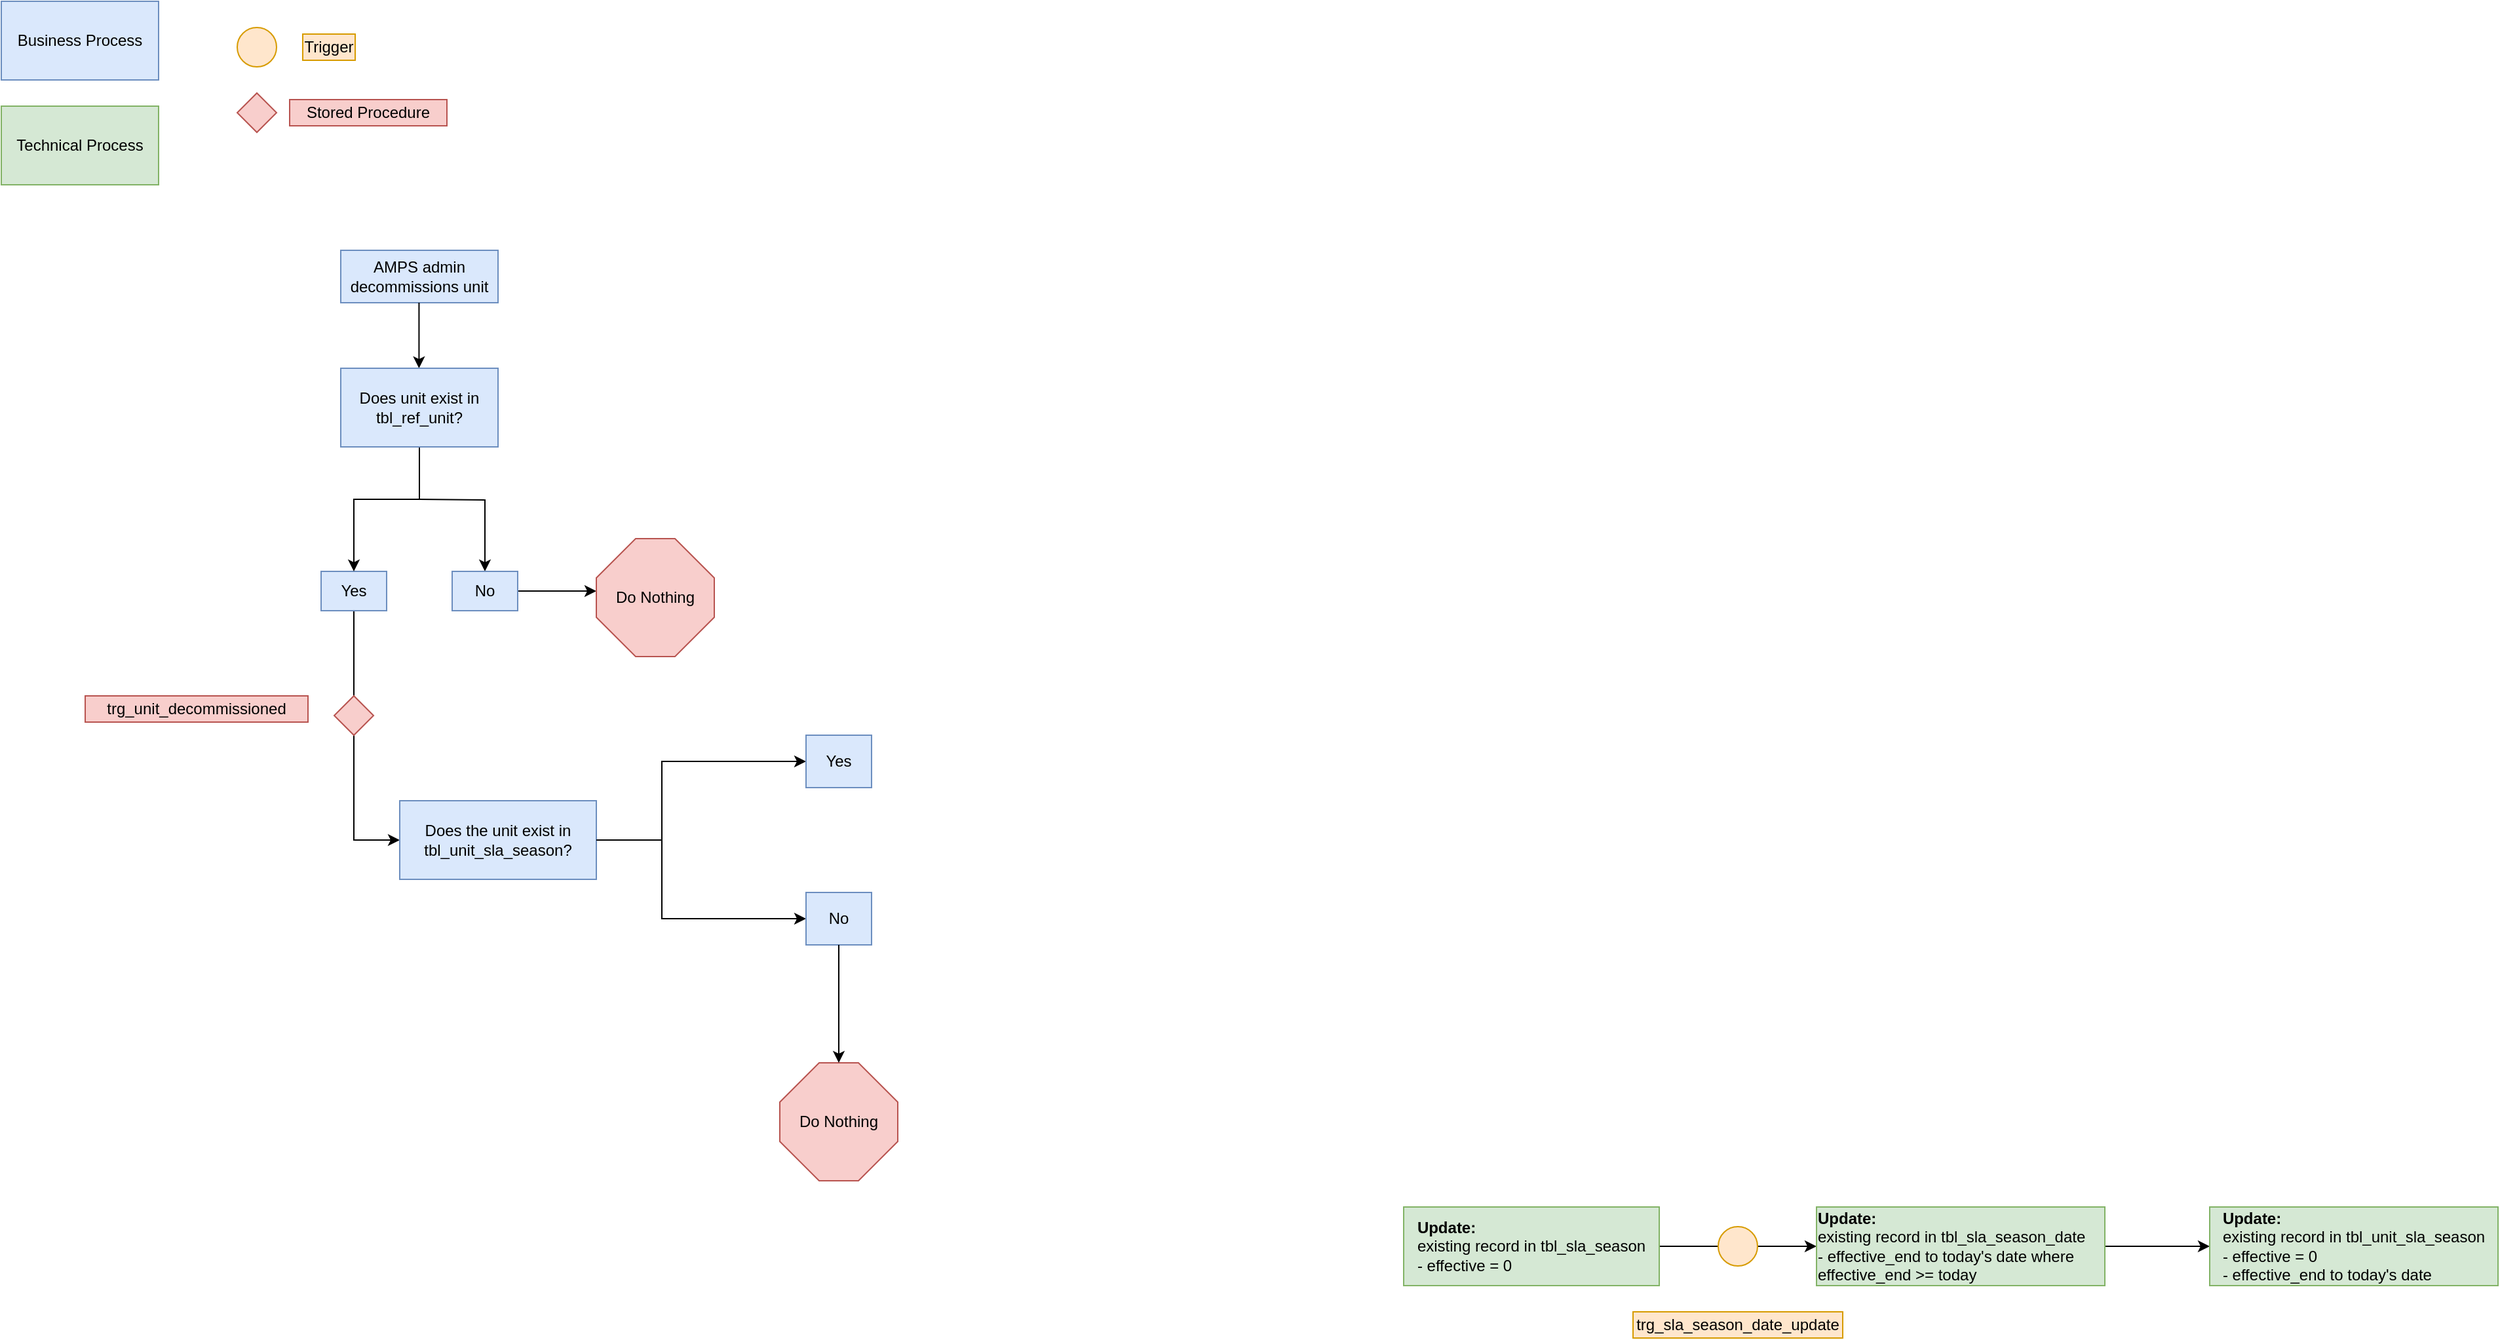 <mxfile version="13.4.6" type="github"><diagram id="C5RBs43oDa-KdzZeNtuy" name="Page-1"><mxGraphModel dx="433" dy="267" grid="1" gridSize="10" guides="1" tooltips="1" connect="1" arrows="1" fold="1" page="1" pageScale="1" pageWidth="850" pageHeight="1100" math="0" shadow="0"><root><mxCell id="WIyWlLk6GJQsqaUBKTNV-0"/><mxCell id="WIyWlLk6GJQsqaUBKTNV-1" parent="WIyWlLk6GJQsqaUBKTNV-0"/><mxCell id="WIyWlLk6GJQsqaUBKTNV-3" value="AMPS admin decommissions unit" style="rounded=0;whiteSpace=wrap;html=1;fontSize=12;glass=0;strokeWidth=1;shadow=0;fillColor=#dae8fc;strokeColor=#6c8ebf;" parent="WIyWlLk6GJQsqaUBKTNV-1" vertex="1"><mxGeometry x="279" y="210" width="120" height="40" as="geometry"/></mxCell><mxCell id="X3GcQL-NPRju56YZY_Ri-5" value="" style="endArrow=classic;html=1;" parent="WIyWlLk6GJQsqaUBKTNV-1" edge="1"><mxGeometry width="50" height="50" relative="1" as="geometry"><mxPoint x="338.71" y="250" as="sourcePoint"/><mxPoint x="338.71" y="300" as="targetPoint"/></mxGeometry></mxCell><mxCell id="MRGtH3ut4B2zLl-mFBzY-0" value="Business Process" style="rounded=0;whiteSpace=wrap;html=1;fillColor=#dae8fc;strokeColor=#6c8ebf;" parent="WIyWlLk6GJQsqaUBKTNV-1" vertex="1"><mxGeometry x="20" y="20" width="120" height="60" as="geometry"/></mxCell><mxCell id="MRGtH3ut4B2zLl-mFBzY-1" value="Technical Process" style="rounded=0;whiteSpace=wrap;html=1;fillColor=#d5e8d4;strokeColor=#82b366;" parent="WIyWlLk6GJQsqaUBKTNV-1" vertex="1"><mxGeometry x="20" y="100" width="120" height="60" as="geometry"/></mxCell><mxCell id="MRGtH3ut4B2zLl-mFBzY-2" value="" style="ellipse;whiteSpace=wrap;html=1;aspect=fixed;fillColor=#ffe6cc;strokeColor=#d79b00;" parent="WIyWlLk6GJQsqaUBKTNV-1" vertex="1"><mxGeometry x="200" y="40" width="30" height="30" as="geometry"/></mxCell><mxCell id="MRGtH3ut4B2zLl-mFBzY-3" value="Trigger" style="text;html=1;strokeColor=#d79b00;fillColor=#ffe6cc;align=center;verticalAlign=middle;whiteSpace=wrap;rounded=0;" parent="WIyWlLk6GJQsqaUBKTNV-1" vertex="1"><mxGeometry x="250" y="45" width="40" height="20" as="geometry"/></mxCell><mxCell id="MRGtH3ut4B2zLl-mFBzY-4" value="" style="rhombus;whiteSpace=wrap;html=1;align=left;fillColor=#f8cecc;strokeColor=#b85450;" parent="WIyWlLk6GJQsqaUBKTNV-1" vertex="1"><mxGeometry x="200" y="90" width="30" height="30" as="geometry"/></mxCell><mxCell id="MRGtH3ut4B2zLl-mFBzY-5" value="Stored Procedure" style="text;html=1;strokeColor=#b85450;fillColor=#f8cecc;align=center;verticalAlign=middle;whiteSpace=wrap;rounded=0;" parent="WIyWlLk6GJQsqaUBKTNV-1" vertex="1"><mxGeometry x="240" y="95" width="120" height="20" as="geometry"/></mxCell><mxCell id="MRGtH3ut4B2zLl-mFBzY-8" value="" style="edgeStyle=orthogonalEdgeStyle;rounded=0;orthogonalLoop=1;jettySize=auto;html=1;entryX=0.5;entryY=0;entryDx=0;entryDy=0;" parent="WIyWlLk6GJQsqaUBKTNV-1" target="MRGtH3ut4B2zLl-mFBzY-9" edge="1"><mxGeometry relative="1" as="geometry"><mxPoint x="339" y="400" as="sourcePoint"/></mxGeometry></mxCell><mxCell id="MRGtH3ut4B2zLl-mFBzY-13" value="" style="edgeStyle=orthogonalEdgeStyle;rounded=0;orthogonalLoop=1;jettySize=auto;html=1;exitX=0.5;exitY=1;exitDx=0;exitDy=0;" parent="WIyWlLk6GJQsqaUBKTNV-1" source="MRGtH3ut4B2zLl-mFBzY-7" edge="1"><mxGeometry relative="1" as="geometry"><mxPoint x="324" y="660" as="targetPoint"/><Array as="points"><mxPoint x="289" y="660"/><mxPoint x="289" y="660"/></Array></mxGeometry></mxCell><mxCell id="MRGtH3ut4B2zLl-mFBzY-7" value="Yes" style="rounded=0;whiteSpace=wrap;html=1;fillColor=#dae8fc;strokeColor=#6c8ebf;" parent="WIyWlLk6GJQsqaUBKTNV-1" vertex="1"><mxGeometry x="264" y="455" width="50" height="30" as="geometry"/></mxCell><mxCell id="MRGtH3ut4B2zLl-mFBzY-15" value="" style="edgeStyle=orthogonalEdgeStyle;rounded=0;orthogonalLoop=1;jettySize=auto;html=1;exitX=1;exitY=0.5;exitDx=0;exitDy=0;" parent="WIyWlLk6GJQsqaUBKTNV-1" source="MRGtH3ut4B2zLl-mFBzY-9" edge="1"><mxGeometry relative="1" as="geometry"><mxPoint x="474" y="470" as="targetPoint"/></mxGeometry></mxCell><mxCell id="MRGtH3ut4B2zLl-mFBzY-9" value="No" style="rounded=0;whiteSpace=wrap;html=1;fillColor=#dae8fc;strokeColor=#6c8ebf;" parent="WIyWlLk6GJQsqaUBKTNV-1" vertex="1"><mxGeometry x="364" y="455" width="50" height="30" as="geometry"/></mxCell><mxCell id="MRGtH3ut4B2zLl-mFBzY-11" value="" style="edgeStyle=orthogonalEdgeStyle;rounded=0;orthogonalLoop=1;jettySize=auto;html=1;entryX=0.5;entryY=0;entryDx=0;entryDy=0;exitX=0.5;exitY=1;exitDx=0;exitDy=0;" parent="WIyWlLk6GJQsqaUBKTNV-1" source="wBC0IcQCy2k8Cki3I0yd-0" target="MRGtH3ut4B2zLl-mFBzY-7" edge="1"><mxGeometry relative="1" as="geometry"><mxPoint x="339" y="400" as="sourcePoint"/><mxPoint x="399" y="465" as="targetPoint"/><Array as="points"><mxPoint x="339" y="400"/><mxPoint x="289" y="400"/></Array></mxGeometry></mxCell><mxCell id="MRGtH3ut4B2zLl-mFBzY-21" value="" style="edgeStyle=orthogonalEdgeStyle;rounded=0;orthogonalLoop=1;jettySize=auto;html=1;" parent="WIyWlLk6GJQsqaUBKTNV-1" source="MRGtH3ut4B2zLl-mFBzY-16" target="MRGtH3ut4B2zLl-mFBzY-20" edge="1"><mxGeometry relative="1" as="geometry"/></mxCell><mxCell id="MRGtH3ut4B2zLl-mFBzY-16" value="&lt;div style=&quot;text-align: left&quot;&gt;&lt;b&gt;Update:&lt;/b&gt;&lt;/div&gt;&lt;div style=&quot;text-align: left&quot;&gt;&lt;span&gt;existing record in tbl_sla_season&lt;/span&gt;&lt;/div&gt;&lt;div style=&quot;text-align: left&quot;&gt;&lt;span&gt;- effective = 0&lt;/span&gt;&lt;/div&gt;" style="rounded=0;whiteSpace=wrap;html=1;fillColor=#d5e8d4;strokeColor=#82b366;" parent="WIyWlLk6GJQsqaUBKTNV-1" vertex="1"><mxGeometry x="1090" y="940" width="195" height="60" as="geometry"/></mxCell><mxCell id="MRGtH3ut4B2zLl-mFBzY-29" value="" style="edgeStyle=orthogonalEdgeStyle;rounded=0;orthogonalLoop=1;jettySize=auto;html=1;" parent="WIyWlLk6GJQsqaUBKTNV-1" source="MRGtH3ut4B2zLl-mFBzY-20" target="MRGtH3ut4B2zLl-mFBzY-28" edge="1"><mxGeometry relative="1" as="geometry"/></mxCell><mxCell id="MRGtH3ut4B2zLl-mFBzY-20" value="&lt;div style=&quot;text-align: left&quot;&gt;&lt;b&gt;Update:&lt;/b&gt;&lt;/div&gt;&lt;div style=&quot;text-align: left&quot;&gt;&lt;span&gt;existing record in tbl_sla_season_date&lt;/span&gt;&lt;/div&gt;&lt;div style=&quot;text-align: left&quot;&gt;&lt;span&gt;- effective_end to today's date where effective_end &amp;gt;= today&lt;/span&gt;&lt;/div&gt;" style="rounded=0;whiteSpace=wrap;html=1;fillColor=#d5e8d4;strokeColor=#82b366;" parent="WIyWlLk6GJQsqaUBKTNV-1" vertex="1"><mxGeometry x="1405" y="940" width="220" height="60" as="geometry"/></mxCell><mxCell id="MRGtH3ut4B2zLl-mFBzY-28" value="&lt;div style=&quot;text-align: left&quot;&gt;&lt;b&gt;Update:&lt;/b&gt;&lt;/div&gt;&lt;div style=&quot;text-align: left&quot;&gt;existing record in tbl_unit_sla_season&lt;/div&gt;&lt;div style=&quot;text-align: left&quot;&gt;- effective = 0&lt;/div&gt;&lt;div style=&quot;text-align: left&quot;&gt;- effective_end to today's date&lt;/div&gt;" style="rounded=0;whiteSpace=wrap;html=1;fillColor=#d5e8d4;strokeColor=#82b366;" parent="WIyWlLk6GJQsqaUBKTNV-1" vertex="1"><mxGeometry x="1705" y="940" width="220" height="60" as="geometry"/></mxCell><mxCell id="MRGtH3ut4B2zLl-mFBzY-18" value="" style="rhombus;whiteSpace=wrap;html=1;align=left;fillColor=#f8cecc;strokeColor=#b85450;" parent="WIyWlLk6GJQsqaUBKTNV-1" vertex="1"><mxGeometry x="274" y="550" width="30" height="30" as="geometry"/></mxCell><mxCell id="MRGtH3ut4B2zLl-mFBzY-19" value="trg_unit_decommissioned" style="text;html=1;strokeColor=#b85450;fillColor=#f8cecc;align=center;verticalAlign=middle;whiteSpace=wrap;rounded=0;" parent="WIyWlLk6GJQsqaUBKTNV-1" vertex="1"><mxGeometry x="84" y="550" width="170" height="20" as="geometry"/></mxCell><mxCell id="MRGtH3ut4B2zLl-mFBzY-22" value="" style="ellipse;whiteSpace=wrap;html=1;aspect=fixed;fillColor=#ffe6cc;strokeColor=#d79b00;" parent="WIyWlLk6GJQsqaUBKTNV-1" vertex="1"><mxGeometry x="1330" y="955" width="30" height="30" as="geometry"/></mxCell><mxCell id="MRGtH3ut4B2zLl-mFBzY-23" value="trg_sla_season_date_update" style="text;html=1;strokeColor=#d79b00;fillColor=#ffe6cc;align=center;verticalAlign=middle;whiteSpace=wrap;rounded=0;" parent="WIyWlLk6GJQsqaUBKTNV-1" vertex="1"><mxGeometry x="1265" y="1020" width="160" height="20" as="geometry"/></mxCell><mxCell id="wBC0IcQCy2k8Cki3I0yd-0" value="Does unit exist in tbl_ref_unit?" style="rounded=0;whiteSpace=wrap;html=1;fillColor=#dae8fc;strokeColor=#6c8ebf;" vertex="1" parent="WIyWlLk6GJQsqaUBKTNV-1"><mxGeometry x="279" y="300" width="120" height="60" as="geometry"/></mxCell><mxCell id="wBC0IcQCy2k8Cki3I0yd-1" value="Do Nothing" style="whiteSpace=wrap;html=1;shape=mxgraph.basic.octagon2;align=center;verticalAlign=middle;dx=15;fillColor=#f8cecc;strokeColor=#b85450;" vertex="1" parent="WIyWlLk6GJQsqaUBKTNV-1"><mxGeometry x="474" y="430" width="90" height="90" as="geometry"/></mxCell><mxCell id="wBC0IcQCy2k8Cki3I0yd-3" value="Does the unit exist in tbl_unit_sla_season?&lt;br&gt;" style="rounded=0;whiteSpace=wrap;html=1;fillColor=#dae8fc;strokeColor=#6c8ebf;" vertex="1" parent="WIyWlLk6GJQsqaUBKTNV-1"><mxGeometry x="324" y="630" width="150" height="60" as="geometry"/></mxCell><mxCell id="wBC0IcQCy2k8Cki3I0yd-4" value="" style="endArrow=classic;html=1;rounded=0;edgeStyle=orthogonalEdgeStyle;entryX=0;entryY=0.5;entryDx=0;entryDy=0;" edge="1" parent="WIyWlLk6GJQsqaUBKTNV-1" source="wBC0IcQCy2k8Cki3I0yd-3" target="wBC0IcQCy2k8Cki3I0yd-7"><mxGeometry width="50" height="50" relative="1" as="geometry"><mxPoint x="474" y="660" as="sourcePoint"/><mxPoint x="634" y="720" as="targetPoint"/><Array as="points"><mxPoint x="524" y="660"/><mxPoint x="524" y="720"/></Array></mxGeometry></mxCell><mxCell id="wBC0IcQCy2k8Cki3I0yd-5" value="" style="endArrow=classic;html=1;edgeStyle=orthogonalEdgeStyle;rounded=0;entryX=0;entryY=0.5;entryDx=0;entryDy=0;" edge="1" parent="WIyWlLk6GJQsqaUBKTNV-1" target="wBC0IcQCy2k8Cki3I0yd-6"><mxGeometry width="50" height="50" relative="1" as="geometry"><mxPoint x="524" y="660" as="sourcePoint"/><mxPoint x="634" y="600" as="targetPoint"/><Array as="points"><mxPoint x="524" y="600"/></Array></mxGeometry></mxCell><mxCell id="wBC0IcQCy2k8Cki3I0yd-6" value="Yes" style="rounded=0;whiteSpace=wrap;html=1;fillColor=#dae8fc;strokeColor=#6c8ebf;" vertex="1" parent="WIyWlLk6GJQsqaUBKTNV-1"><mxGeometry x="634" y="580" width="50" height="40" as="geometry"/></mxCell><mxCell id="wBC0IcQCy2k8Cki3I0yd-7" value="No" style="rounded=0;whiteSpace=wrap;html=1;fillColor=#dae8fc;strokeColor=#6c8ebf;" vertex="1" parent="WIyWlLk6GJQsqaUBKTNV-1"><mxGeometry x="634" y="700" width="50" height="40" as="geometry"/></mxCell><mxCell id="wBC0IcQCy2k8Cki3I0yd-8" value="Do Nothing" style="whiteSpace=wrap;html=1;shape=mxgraph.basic.octagon2;align=center;verticalAlign=middle;dx=15;fillColor=#f8cecc;strokeColor=#b85450;" vertex="1" parent="WIyWlLk6GJQsqaUBKTNV-1"><mxGeometry x="614" y="830" width="90" height="90" as="geometry"/></mxCell><mxCell id="wBC0IcQCy2k8Cki3I0yd-9" value="" style="endArrow=classic;html=1;rounded=0;entryX=0.5;entryY=0;entryDx=0;entryDy=0;entryPerimeter=0;" edge="1" parent="WIyWlLk6GJQsqaUBKTNV-1" source="wBC0IcQCy2k8Cki3I0yd-7" target="wBC0IcQCy2k8Cki3I0yd-8"><mxGeometry width="50" height="50" relative="1" as="geometry"><mxPoint x="658.66" y="740" as="sourcePoint"/><mxPoint x="658.66" y="780" as="targetPoint"/></mxGeometry></mxCell></root></mxGraphModel></diagram></mxfile>